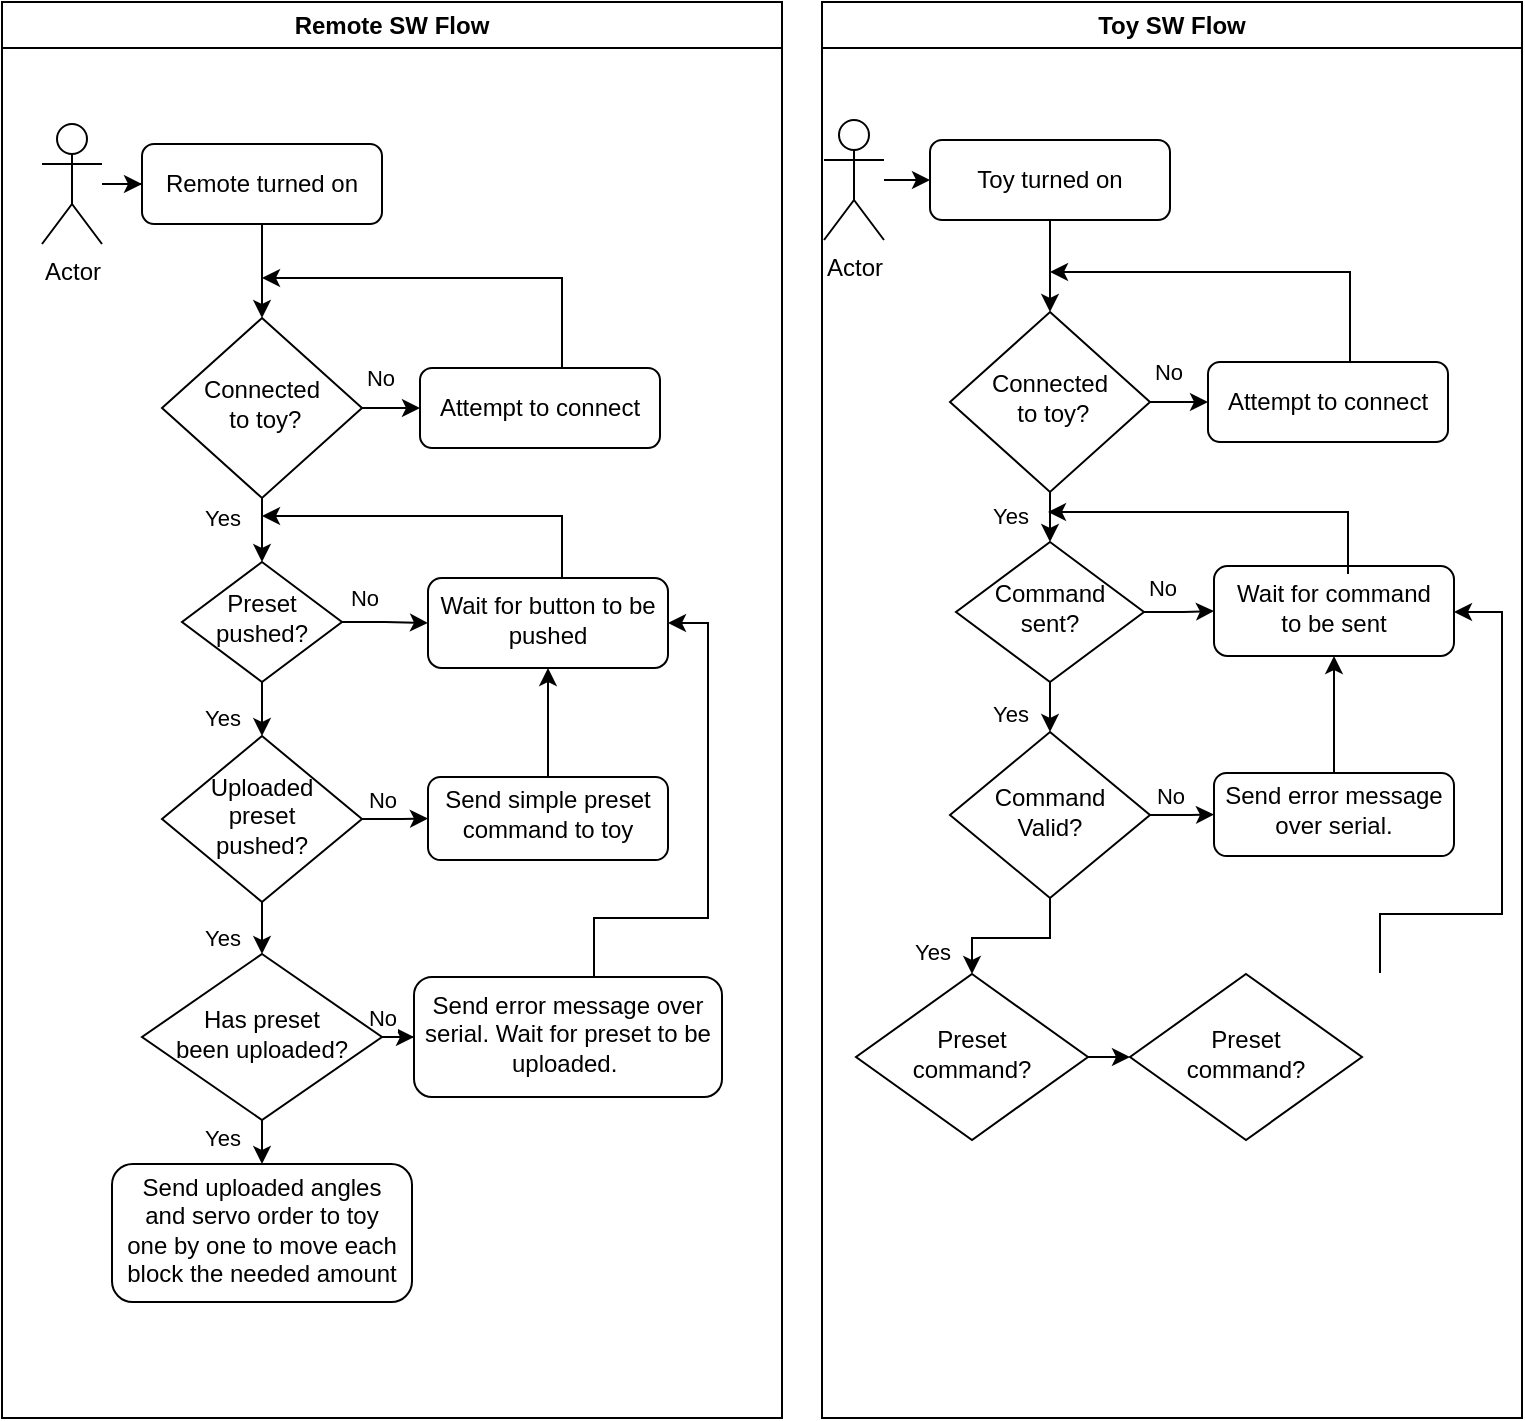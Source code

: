 <mxfile version="22.1.5" type="github">
  <diagram id="C5RBs43oDa-KdzZeNtuy" name="Page-1">
    <mxGraphModel dx="1273" dy="841" grid="1" gridSize="10" guides="1" tooltips="1" connect="1" arrows="1" fold="1" page="1" pageScale="1" pageWidth="827" pageHeight="1169" math="0" shadow="0">
      <root>
        <mxCell id="WIyWlLk6GJQsqaUBKTNV-0" />
        <mxCell id="WIyWlLk6GJQsqaUBKTNV-1" parent="WIyWlLk6GJQsqaUBKTNV-0" />
        <mxCell id="mEKPdFL-0J3m6509--HJ-14" value="" style="edgeStyle=orthogonalEdgeStyle;rounded=0;orthogonalLoop=1;jettySize=auto;html=1;" edge="1" parent="WIyWlLk6GJQsqaUBKTNV-1" source="mEKPdFL-0J3m6509--HJ-0" target="mEKPdFL-0J3m6509--HJ-3">
          <mxGeometry relative="1" as="geometry" />
        </mxCell>
        <mxCell id="mEKPdFL-0J3m6509--HJ-0" value="Actor" style="shape=umlActor;verticalLabelPosition=bottom;verticalAlign=top;html=1;outlineConnect=0;" vertex="1" parent="WIyWlLk6GJQsqaUBKTNV-1">
          <mxGeometry x="60" y="163" width="30" height="60" as="geometry" />
        </mxCell>
        <mxCell id="mEKPdFL-0J3m6509--HJ-5" value="" style="edgeStyle=orthogonalEdgeStyle;rounded=0;orthogonalLoop=1;jettySize=auto;html=1;" edge="1" parent="WIyWlLk6GJQsqaUBKTNV-1" source="mEKPdFL-0J3m6509--HJ-3" target="mEKPdFL-0J3m6509--HJ-4">
          <mxGeometry relative="1" as="geometry" />
        </mxCell>
        <mxCell id="mEKPdFL-0J3m6509--HJ-3" value="Remote turned on" style="rounded=1;whiteSpace=wrap;html=1;" vertex="1" parent="WIyWlLk6GJQsqaUBKTNV-1">
          <mxGeometry x="110" y="173" width="120" height="40" as="geometry" />
        </mxCell>
        <mxCell id="mEKPdFL-0J3m6509--HJ-7" value="No" style="edgeStyle=orthogonalEdgeStyle;rounded=0;orthogonalLoop=1;jettySize=auto;html=1;" edge="1" parent="WIyWlLk6GJQsqaUBKTNV-1" source="mEKPdFL-0J3m6509--HJ-4" target="mEKPdFL-0J3m6509--HJ-6">
          <mxGeometry x="0.217" y="15" relative="1" as="geometry">
            <mxPoint as="offset" />
          </mxGeometry>
        </mxCell>
        <mxCell id="mEKPdFL-0J3m6509--HJ-10" value="Yes" style="edgeStyle=orthogonalEdgeStyle;rounded=0;orthogonalLoop=1;jettySize=auto;html=1;" edge="1" parent="WIyWlLk6GJQsqaUBKTNV-1" source="mEKPdFL-0J3m6509--HJ-4" target="mEKPdFL-0J3m6509--HJ-8">
          <mxGeometry x="-0.583" y="-20" relative="1" as="geometry">
            <mxPoint as="offset" />
          </mxGeometry>
        </mxCell>
        <mxCell id="mEKPdFL-0J3m6509--HJ-4" value="Connected&lt;br&gt;&amp;nbsp;to toy?" style="rhombus;whiteSpace=wrap;html=1;shadow=0;fontFamily=Helvetica;fontSize=12;align=center;strokeWidth=1;spacing=6;spacingTop=-4;" vertex="1" parent="WIyWlLk6GJQsqaUBKTNV-1">
          <mxGeometry x="120" y="260" width="100" height="90" as="geometry" />
        </mxCell>
        <mxCell id="mEKPdFL-0J3m6509--HJ-6" value="Attempt to connect" style="rounded=1;whiteSpace=wrap;html=1;fontSize=12;glass=0;strokeWidth=1;shadow=0;" vertex="1" parent="WIyWlLk6GJQsqaUBKTNV-1">
          <mxGeometry x="249" y="285" width="120" height="40" as="geometry" />
        </mxCell>
        <mxCell id="mEKPdFL-0J3m6509--HJ-9" value="Remote SW Flow" style="swimlane;whiteSpace=wrap;html=1;" vertex="1" parent="WIyWlLk6GJQsqaUBKTNV-1">
          <mxGeometry x="40" y="102" width="390" height="708" as="geometry" />
        </mxCell>
        <mxCell id="mEKPdFL-0J3m6509--HJ-19" value="No" style="edgeStyle=orthogonalEdgeStyle;rounded=0;orthogonalLoop=1;jettySize=auto;html=1;" edge="1" parent="mEKPdFL-0J3m6509--HJ-9" source="mEKPdFL-0J3m6509--HJ-8" target="mEKPdFL-0J3m6509--HJ-18">
          <mxGeometry x="-0.524" y="12" relative="1" as="geometry">
            <mxPoint as="offset" />
          </mxGeometry>
        </mxCell>
        <mxCell id="mEKPdFL-0J3m6509--HJ-22" value="Yes&lt;br&gt;" style="edgeStyle=orthogonalEdgeStyle;rounded=0;orthogonalLoop=1;jettySize=auto;html=1;" edge="1" parent="mEKPdFL-0J3m6509--HJ-9" source="mEKPdFL-0J3m6509--HJ-8" target="mEKPdFL-0J3m6509--HJ-21">
          <mxGeometry x="0.66" y="-20" relative="1" as="geometry">
            <mxPoint as="offset" />
          </mxGeometry>
        </mxCell>
        <mxCell id="mEKPdFL-0J3m6509--HJ-8" value="Preset pushed?" style="rhombus;whiteSpace=wrap;html=1;shadow=0;fontFamily=Helvetica;fontSize=12;align=center;strokeWidth=1;spacing=6;spacingTop=-4;" vertex="1" parent="mEKPdFL-0J3m6509--HJ-9">
          <mxGeometry x="90" y="280" width="80" height="60" as="geometry" />
        </mxCell>
        <mxCell id="mEKPdFL-0J3m6509--HJ-16" value="" style="edgeStyle=orthogonalEdgeStyle;rounded=0;orthogonalLoop=1;jettySize=auto;html=1;" edge="1" parent="mEKPdFL-0J3m6509--HJ-9">
          <mxGeometry relative="1" as="geometry">
            <mxPoint x="265" y="183" as="sourcePoint" />
            <mxPoint x="130" y="138" as="targetPoint" />
            <Array as="points">
              <mxPoint x="280" y="183" />
              <mxPoint x="280" y="138" />
            </Array>
          </mxGeometry>
        </mxCell>
        <mxCell id="mEKPdFL-0J3m6509--HJ-18" value="Wait for button to be pushed" style="rounded=1;whiteSpace=wrap;html=1;shadow=0;strokeWidth=1;spacing=6;spacingTop=-4;" vertex="1" parent="mEKPdFL-0J3m6509--HJ-9">
          <mxGeometry x="213" y="288" width="120" height="45" as="geometry" />
        </mxCell>
        <mxCell id="mEKPdFL-0J3m6509--HJ-24" value="No" style="edgeStyle=orthogonalEdgeStyle;rounded=0;orthogonalLoop=1;jettySize=auto;html=1;" edge="1" parent="mEKPdFL-0J3m6509--HJ-9" source="mEKPdFL-0J3m6509--HJ-21" target="mEKPdFL-0J3m6509--HJ-23">
          <mxGeometry x="-0.398" y="10" relative="1" as="geometry">
            <mxPoint as="offset" />
          </mxGeometry>
        </mxCell>
        <mxCell id="mEKPdFL-0J3m6509--HJ-28" value="Yes" style="edgeStyle=orthogonalEdgeStyle;rounded=0;orthogonalLoop=1;jettySize=auto;html=1;" edge="1" parent="mEKPdFL-0J3m6509--HJ-9" source="mEKPdFL-0J3m6509--HJ-21" target="mEKPdFL-0J3m6509--HJ-27">
          <mxGeometry x="0.704" y="-20" relative="1" as="geometry">
            <mxPoint as="offset" />
          </mxGeometry>
        </mxCell>
        <mxCell id="mEKPdFL-0J3m6509--HJ-21" value="Uploaded &lt;br&gt;preset &lt;br&gt;pushed?" style="rhombus;whiteSpace=wrap;html=1;shadow=0;fontFamily=Helvetica;fontSize=12;align=center;strokeWidth=1;spacing=6;spacingTop=-4;" vertex="1" parent="mEKPdFL-0J3m6509--HJ-9">
          <mxGeometry x="80" y="367" width="100" height="83" as="geometry" />
        </mxCell>
        <mxCell id="mEKPdFL-0J3m6509--HJ-25" value="" style="edgeStyle=orthogonalEdgeStyle;rounded=0;orthogonalLoop=1;jettySize=auto;html=1;" edge="1" parent="mEKPdFL-0J3m6509--HJ-9" source="mEKPdFL-0J3m6509--HJ-23" target="mEKPdFL-0J3m6509--HJ-18">
          <mxGeometry relative="1" as="geometry" />
        </mxCell>
        <mxCell id="mEKPdFL-0J3m6509--HJ-23" value="Send simple preset command to toy" style="rounded=1;whiteSpace=wrap;html=1;shadow=0;strokeWidth=1;spacing=6;spacingTop=-4;" vertex="1" parent="mEKPdFL-0J3m6509--HJ-9">
          <mxGeometry x="213" y="387.5" width="120" height="41.5" as="geometry" />
        </mxCell>
        <mxCell id="mEKPdFL-0J3m6509--HJ-30" value="No&lt;br&gt;" style="edgeStyle=orthogonalEdgeStyle;rounded=0;orthogonalLoop=1;jettySize=auto;html=1;" edge="1" parent="mEKPdFL-0J3m6509--HJ-9" source="mEKPdFL-0J3m6509--HJ-27" target="mEKPdFL-0J3m6509--HJ-29">
          <mxGeometry x="0.5" y="10" relative="1" as="geometry">
            <mxPoint as="offset" />
          </mxGeometry>
        </mxCell>
        <mxCell id="mEKPdFL-0J3m6509--HJ-33" value="Yes" style="edgeStyle=orthogonalEdgeStyle;rounded=0;orthogonalLoop=1;jettySize=auto;html=1;" edge="1" parent="mEKPdFL-0J3m6509--HJ-9" source="mEKPdFL-0J3m6509--HJ-27" target="mEKPdFL-0J3m6509--HJ-32">
          <mxGeometry x="0.552" y="-20" relative="1" as="geometry">
            <mxPoint as="offset" />
          </mxGeometry>
        </mxCell>
        <mxCell id="mEKPdFL-0J3m6509--HJ-27" value="Has preset &lt;br&gt;been uploaded?" style="rhombus;whiteSpace=wrap;html=1;shadow=0;fontFamily=Helvetica;fontSize=12;align=center;strokeWidth=1;spacing=6;spacingTop=-4;" vertex="1" parent="mEKPdFL-0J3m6509--HJ-9">
          <mxGeometry x="70" y="476" width="120" height="83" as="geometry" />
        </mxCell>
        <mxCell id="mEKPdFL-0J3m6509--HJ-31" value="" style="edgeStyle=orthogonalEdgeStyle;rounded=0;orthogonalLoop=1;jettySize=auto;html=1;entryX=1;entryY=0.5;entryDx=0;entryDy=0;" edge="1" parent="mEKPdFL-0J3m6509--HJ-9" source="mEKPdFL-0J3m6509--HJ-29" target="mEKPdFL-0J3m6509--HJ-18">
          <mxGeometry relative="1" as="geometry">
            <Array as="points">
              <mxPoint x="296" y="458" />
              <mxPoint x="353" y="458" />
              <mxPoint x="353" y="310" />
            </Array>
          </mxGeometry>
        </mxCell>
        <mxCell id="mEKPdFL-0J3m6509--HJ-29" value="Send error message over serial. Wait for preset to be uploaded.&amp;nbsp;" style="rounded=1;whiteSpace=wrap;html=1;shadow=0;strokeWidth=1;spacing=6;spacingTop=-4;" vertex="1" parent="mEKPdFL-0J3m6509--HJ-9">
          <mxGeometry x="206" y="487.5" width="154" height="60" as="geometry" />
        </mxCell>
        <mxCell id="mEKPdFL-0J3m6509--HJ-32" value="Send uploaded angles and servo order to toy one by one to move each block the needed amount" style="rounded=1;whiteSpace=wrap;html=1;shadow=0;strokeWidth=1;spacing=6;spacingTop=-4;" vertex="1" parent="mEKPdFL-0J3m6509--HJ-9">
          <mxGeometry x="55" y="581" width="150" height="69" as="geometry" />
        </mxCell>
        <mxCell id="mEKPdFL-0J3m6509--HJ-20" value="" style="edgeStyle=orthogonalEdgeStyle;rounded=0;orthogonalLoop=1;jettySize=auto;html=1;" edge="1" parent="WIyWlLk6GJQsqaUBKTNV-1">
          <mxGeometry relative="1" as="geometry">
            <mxPoint x="320" y="390" as="sourcePoint" />
            <mxPoint x="170" y="359" as="targetPoint" />
            <Array as="points">
              <mxPoint x="320" y="359" />
            </Array>
          </mxGeometry>
        </mxCell>
        <mxCell id="mEKPdFL-0J3m6509--HJ-34" value="Toy SW Flow" style="swimlane;whiteSpace=wrap;html=1;" vertex="1" parent="WIyWlLk6GJQsqaUBKTNV-1">
          <mxGeometry x="450" y="102" width="350" height="708" as="geometry" />
        </mxCell>
        <mxCell id="mEKPdFL-0J3m6509--HJ-71" value="Preset &lt;br&gt;command?" style="rhombus;whiteSpace=wrap;html=1;shadow=0;fontFamily=Helvetica;fontSize=12;align=center;strokeWidth=1;spacing=6;spacingTop=-4;" vertex="1" parent="mEKPdFL-0J3m6509--HJ-34">
          <mxGeometry x="154" y="486" width="116" height="83" as="geometry" />
        </mxCell>
        <mxCell id="mEKPdFL-0J3m6509--HJ-38" value="" style="edgeStyle=orthogonalEdgeStyle;rounded=0;orthogonalLoop=1;jettySize=auto;html=1;" edge="1" parent="WIyWlLk6GJQsqaUBKTNV-1" source="mEKPdFL-0J3m6509--HJ-39" target="mEKPdFL-0J3m6509--HJ-42">
          <mxGeometry relative="1" as="geometry" />
        </mxCell>
        <mxCell id="mEKPdFL-0J3m6509--HJ-39" value="Toy turned on" style="rounded=1;whiteSpace=wrap;html=1;" vertex="1" parent="WIyWlLk6GJQsqaUBKTNV-1">
          <mxGeometry x="504" y="171" width="120" height="40" as="geometry" />
        </mxCell>
        <mxCell id="mEKPdFL-0J3m6509--HJ-40" value="No" style="edgeStyle=orthogonalEdgeStyle;rounded=0;orthogonalLoop=1;jettySize=auto;html=1;" edge="1" parent="WIyWlLk6GJQsqaUBKTNV-1" source="mEKPdFL-0J3m6509--HJ-42" target="mEKPdFL-0J3m6509--HJ-43">
          <mxGeometry x="0.217" y="15" relative="1" as="geometry">
            <mxPoint as="offset" />
          </mxGeometry>
        </mxCell>
        <mxCell id="mEKPdFL-0J3m6509--HJ-41" value="Yes" style="edgeStyle=orthogonalEdgeStyle;rounded=0;orthogonalLoop=1;jettySize=auto;html=1;entryX=0.5;entryY=0;entryDx=0;entryDy=0;" edge="1" parent="WIyWlLk6GJQsqaUBKTNV-1" source="mEKPdFL-0J3m6509--HJ-42" target="mEKPdFL-0J3m6509--HJ-58">
          <mxGeometry x="-0.583" y="-20" relative="1" as="geometry">
            <mxPoint x="564" y="379" as="targetPoint" />
            <mxPoint as="offset" />
          </mxGeometry>
        </mxCell>
        <mxCell id="mEKPdFL-0J3m6509--HJ-42" value="Connected&lt;br&gt;&amp;nbsp;to toy?" style="rhombus;whiteSpace=wrap;html=1;shadow=0;fontFamily=Helvetica;fontSize=12;align=center;strokeWidth=1;spacing=6;spacingTop=-4;" vertex="1" parent="WIyWlLk6GJQsqaUBKTNV-1">
          <mxGeometry x="514" y="257" width="100" height="90" as="geometry" />
        </mxCell>
        <mxCell id="mEKPdFL-0J3m6509--HJ-43" value="Attempt to connect" style="rounded=1;whiteSpace=wrap;html=1;fontSize=12;glass=0;strokeWidth=1;shadow=0;" vertex="1" parent="WIyWlLk6GJQsqaUBKTNV-1">
          <mxGeometry x="643" y="282" width="120" height="40" as="geometry" />
        </mxCell>
        <mxCell id="mEKPdFL-0J3m6509--HJ-44" value="" style="edgeStyle=orthogonalEdgeStyle;rounded=0;orthogonalLoop=1;jettySize=auto;html=1;" edge="1" parent="WIyWlLk6GJQsqaUBKTNV-1">
          <mxGeometry relative="1" as="geometry">
            <mxPoint x="699" y="282" as="sourcePoint" />
            <mxPoint x="564" y="237" as="targetPoint" />
            <Array as="points">
              <mxPoint x="714" y="282" />
              <mxPoint x="714" y="237" />
            </Array>
          </mxGeometry>
        </mxCell>
        <mxCell id="mEKPdFL-0J3m6509--HJ-46" value="" style="edgeStyle=orthogonalEdgeStyle;rounded=0;orthogonalLoop=1;jettySize=auto;html=1;" edge="1" parent="WIyWlLk6GJQsqaUBKTNV-1" source="mEKPdFL-0J3m6509--HJ-45" target="mEKPdFL-0J3m6509--HJ-39">
          <mxGeometry relative="1" as="geometry" />
        </mxCell>
        <mxCell id="mEKPdFL-0J3m6509--HJ-45" value="Actor" style="shape=umlActor;verticalLabelPosition=bottom;verticalAlign=top;html=1;outlineConnect=0;" vertex="1" parent="WIyWlLk6GJQsqaUBKTNV-1">
          <mxGeometry x="451" y="161" width="30" height="60" as="geometry" />
        </mxCell>
        <mxCell id="mEKPdFL-0J3m6509--HJ-56" value="No" style="edgeStyle=orthogonalEdgeStyle;rounded=0;orthogonalLoop=1;jettySize=auto;html=1;" edge="1" parent="WIyWlLk6GJQsqaUBKTNV-1" source="mEKPdFL-0J3m6509--HJ-58" target="mEKPdFL-0J3m6509--HJ-59">
          <mxGeometry x="-0.524" y="12" relative="1" as="geometry">
            <mxPoint as="offset" />
          </mxGeometry>
        </mxCell>
        <mxCell id="mEKPdFL-0J3m6509--HJ-57" value="Yes&lt;br&gt;" style="edgeStyle=orthogonalEdgeStyle;rounded=0;orthogonalLoop=1;jettySize=auto;html=1;" edge="1" parent="WIyWlLk6GJQsqaUBKTNV-1" source="mEKPdFL-0J3m6509--HJ-58" target="mEKPdFL-0J3m6509--HJ-62">
          <mxGeometry x="0.66" y="-20" relative="1" as="geometry">
            <mxPoint as="offset" />
          </mxGeometry>
        </mxCell>
        <mxCell id="mEKPdFL-0J3m6509--HJ-58" value="Command sent?" style="rhombus;whiteSpace=wrap;html=1;shadow=0;fontFamily=Helvetica;fontSize=12;align=center;strokeWidth=1;spacing=6;spacingTop=-4;" vertex="1" parent="WIyWlLk6GJQsqaUBKTNV-1">
          <mxGeometry x="517" y="372" width="94" height="70" as="geometry" />
        </mxCell>
        <mxCell id="mEKPdFL-0J3m6509--HJ-59" value="Wait for command to be sent" style="rounded=1;whiteSpace=wrap;html=1;shadow=0;strokeWidth=1;spacing=6;spacingTop=-4;" vertex="1" parent="WIyWlLk6GJQsqaUBKTNV-1">
          <mxGeometry x="646" y="384" width="120" height="45" as="geometry" />
        </mxCell>
        <mxCell id="mEKPdFL-0J3m6509--HJ-60" value="No" style="edgeStyle=orthogonalEdgeStyle;rounded=0;orthogonalLoop=1;jettySize=auto;html=1;" edge="1" parent="WIyWlLk6GJQsqaUBKTNV-1" source="mEKPdFL-0J3m6509--HJ-62" target="mEKPdFL-0J3m6509--HJ-64">
          <mxGeometry x="-0.398" y="10" relative="1" as="geometry">
            <mxPoint as="offset" />
          </mxGeometry>
        </mxCell>
        <mxCell id="mEKPdFL-0J3m6509--HJ-61" value="Yes" style="edgeStyle=orthogonalEdgeStyle;rounded=0;orthogonalLoop=1;jettySize=auto;html=1;" edge="1" parent="WIyWlLk6GJQsqaUBKTNV-1" source="mEKPdFL-0J3m6509--HJ-62" target="mEKPdFL-0J3m6509--HJ-67">
          <mxGeometry x="0.704" y="-20" relative="1" as="geometry">
            <mxPoint as="offset" />
          </mxGeometry>
        </mxCell>
        <mxCell id="mEKPdFL-0J3m6509--HJ-62" value="Command&lt;br&gt;Valid?" style="rhombus;whiteSpace=wrap;html=1;shadow=0;fontFamily=Helvetica;fontSize=12;align=center;strokeWidth=1;spacing=6;spacingTop=-4;" vertex="1" parent="WIyWlLk6GJQsqaUBKTNV-1">
          <mxGeometry x="514" y="467" width="100" height="83" as="geometry" />
        </mxCell>
        <mxCell id="mEKPdFL-0J3m6509--HJ-63" value="" style="edgeStyle=orthogonalEdgeStyle;rounded=0;orthogonalLoop=1;jettySize=auto;html=1;" edge="1" parent="WIyWlLk6GJQsqaUBKTNV-1" source="mEKPdFL-0J3m6509--HJ-64" target="mEKPdFL-0J3m6509--HJ-59">
          <mxGeometry relative="1" as="geometry" />
        </mxCell>
        <mxCell id="mEKPdFL-0J3m6509--HJ-64" value="Send error message over serial." style="rounded=1;whiteSpace=wrap;html=1;shadow=0;strokeWidth=1;spacing=6;spacingTop=-4;" vertex="1" parent="WIyWlLk6GJQsqaUBKTNV-1">
          <mxGeometry x="646" y="487.5" width="120" height="41.5" as="geometry" />
        </mxCell>
        <mxCell id="mEKPdFL-0J3m6509--HJ-72" value="" style="edgeStyle=orthogonalEdgeStyle;rounded=0;orthogonalLoop=1;jettySize=auto;html=1;" edge="1" parent="WIyWlLk6GJQsqaUBKTNV-1" source="mEKPdFL-0J3m6509--HJ-67" target="mEKPdFL-0J3m6509--HJ-71">
          <mxGeometry relative="1" as="geometry" />
        </mxCell>
        <mxCell id="mEKPdFL-0J3m6509--HJ-67" value="Preset &lt;br&gt;command?" style="rhombus;whiteSpace=wrap;html=1;shadow=0;fontFamily=Helvetica;fontSize=12;align=center;strokeWidth=1;spacing=6;spacingTop=-4;" vertex="1" parent="WIyWlLk6GJQsqaUBKTNV-1">
          <mxGeometry x="467" y="588" width="116" height="83" as="geometry" />
        </mxCell>
        <mxCell id="mEKPdFL-0J3m6509--HJ-68" value="" style="edgeStyle=orthogonalEdgeStyle;rounded=0;orthogonalLoop=1;jettySize=auto;html=1;entryX=1;entryY=0.5;entryDx=0;entryDy=0;" edge="1" parent="WIyWlLk6GJQsqaUBKTNV-1" target="mEKPdFL-0J3m6509--HJ-59">
          <mxGeometry relative="1" as="geometry">
            <Array as="points">
              <mxPoint x="729" y="558" />
              <mxPoint x="790" y="558" />
              <mxPoint x="790" y="407" />
              <mxPoint x="766" y="407" />
            </Array>
            <mxPoint x="729.0" y="587.5" as="sourcePoint" />
          </mxGeometry>
        </mxCell>
        <mxCell id="mEKPdFL-0J3m6509--HJ-70" value="" style="edgeStyle=orthogonalEdgeStyle;rounded=0;orthogonalLoop=1;jettySize=auto;html=1;" edge="1" parent="WIyWlLk6GJQsqaUBKTNV-1">
          <mxGeometry relative="1" as="geometry">
            <mxPoint x="713" y="388" as="sourcePoint" />
            <mxPoint x="563" y="357" as="targetPoint" />
            <Array as="points">
              <mxPoint x="713" y="357" />
            </Array>
          </mxGeometry>
        </mxCell>
      </root>
    </mxGraphModel>
  </diagram>
</mxfile>
